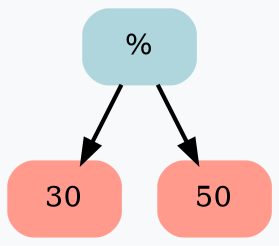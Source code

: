 digraph G {
	rankdir = HR;
	bgcolor="#F7F9FB"
	 node0x5030000000d0 [shape=Mrecord; style=filled; color="#aed6dc"; label =  "% " ];
	 node0x5030000000d0 -> node0x503000000070 [ style=bold; weight=1000; ];
	 node0x5030000000d0 -> node0x5030000000a0 [ style=bold; weight=1000; ];
	 node0x503000000070 [shape=Mrecord; style=filled; color="#ff9a8d"; label =  "30 " ];
	 node0x5030000000a0 [shape=Mrecord; style=filled; color="#ff9a8d"; label =  "50 " ];
}
